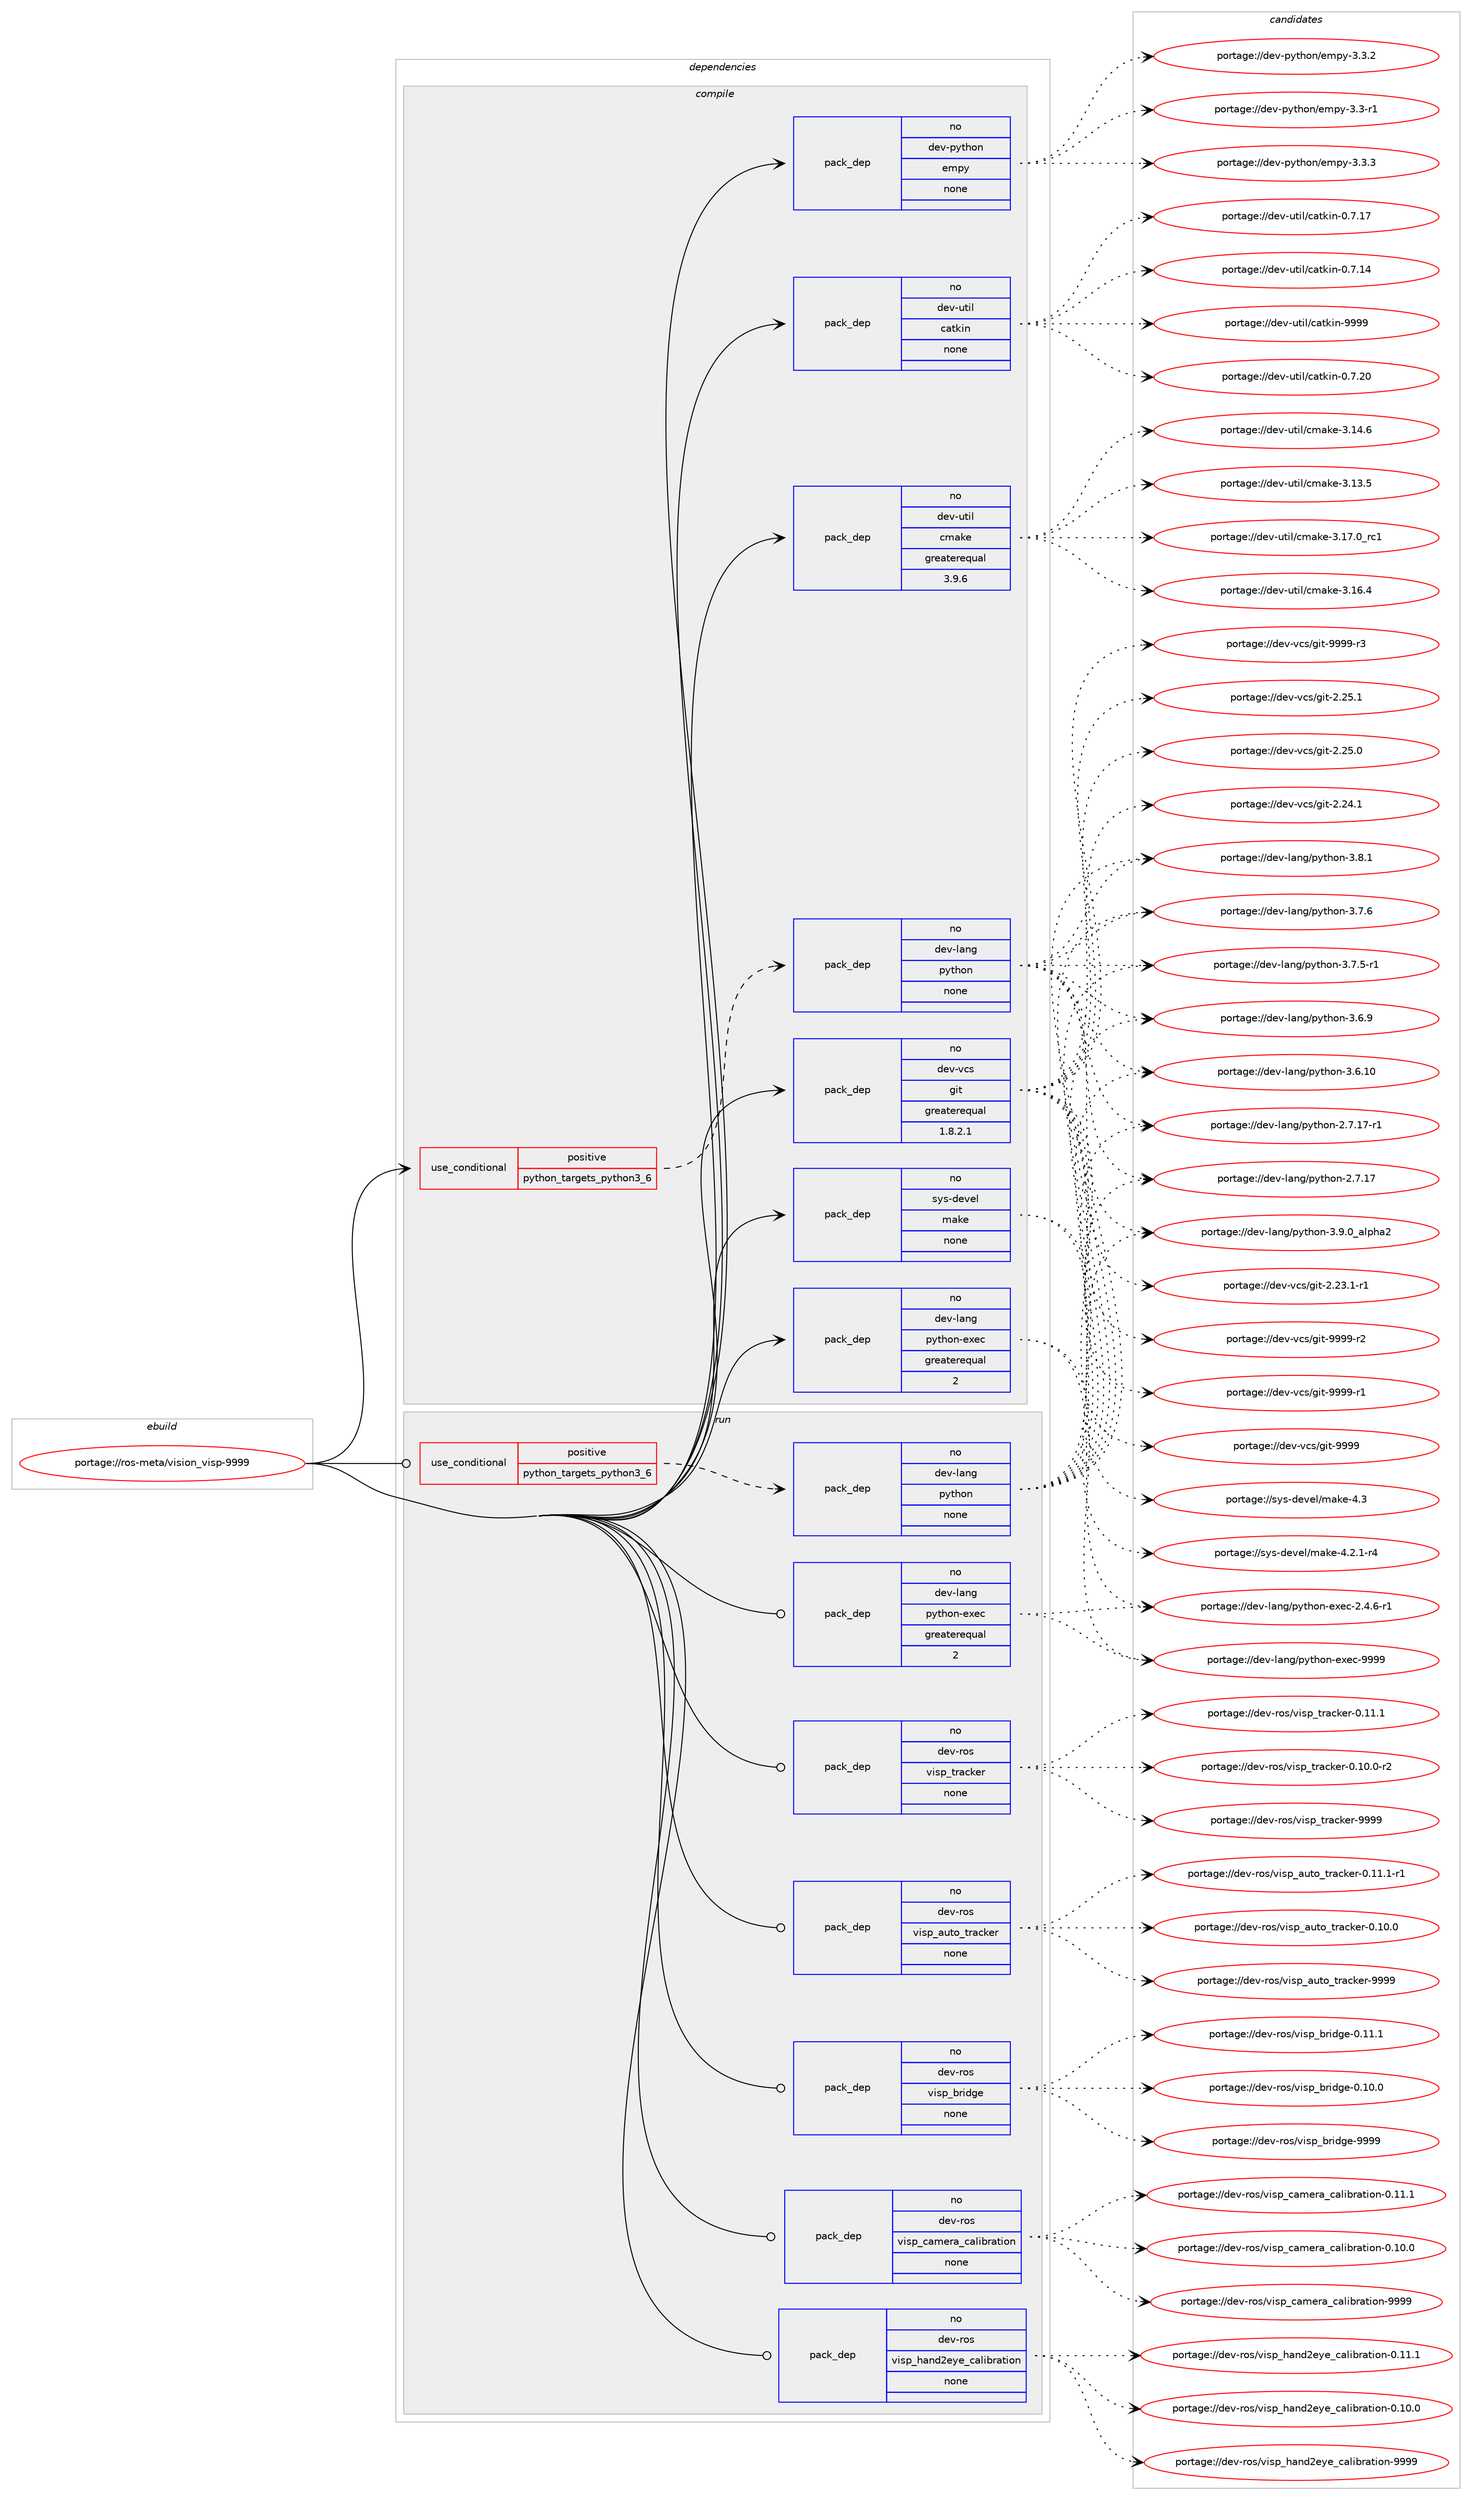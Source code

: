 digraph prolog {

# *************
# Graph options
# *************

newrank=true;
concentrate=true;
compound=true;
graph [rankdir=LR,fontname=Helvetica,fontsize=10,ranksep=1.5];#, ranksep=2.5, nodesep=0.2];
edge  [arrowhead=vee];
node  [fontname=Helvetica,fontsize=10];

# **********
# The ebuild
# **********

subgraph cluster_leftcol {
color=gray;
rank=same;
label=<<i>ebuild</i>>;
id [label="portage://ros-meta/vision_visp-9999", color=red, width=4, href="../ros-meta/vision_visp-9999.svg"];
}

# ****************
# The dependencies
# ****************

subgraph cluster_midcol {
color=gray;
label=<<i>dependencies</i>>;
subgraph cluster_compile {
fillcolor="#eeeeee";
style=filled;
label=<<i>compile</i>>;
subgraph cond12867 {
dependency62748 [label=<<TABLE BORDER="0" CELLBORDER="1" CELLSPACING="0" CELLPADDING="4"><TR><TD ROWSPAN="3" CELLPADDING="10">use_conditional</TD></TR><TR><TD>positive</TD></TR><TR><TD>python_targets_python3_6</TD></TR></TABLE>>, shape=none, color=red];
subgraph pack48535 {
dependency62749 [label=<<TABLE BORDER="0" CELLBORDER="1" CELLSPACING="0" CELLPADDING="4" WIDTH="220"><TR><TD ROWSPAN="6" CELLPADDING="30">pack_dep</TD></TR><TR><TD WIDTH="110">no</TD></TR><TR><TD>dev-lang</TD></TR><TR><TD>python</TD></TR><TR><TD>none</TD></TR><TR><TD></TD></TR></TABLE>>, shape=none, color=blue];
}
dependency62748:e -> dependency62749:w [weight=20,style="dashed",arrowhead="vee"];
}
id:e -> dependency62748:w [weight=20,style="solid",arrowhead="vee"];
subgraph pack48536 {
dependency62750 [label=<<TABLE BORDER="0" CELLBORDER="1" CELLSPACING="0" CELLPADDING="4" WIDTH="220"><TR><TD ROWSPAN="6" CELLPADDING="30">pack_dep</TD></TR><TR><TD WIDTH="110">no</TD></TR><TR><TD>dev-lang</TD></TR><TR><TD>python-exec</TD></TR><TR><TD>greaterequal</TD></TR><TR><TD>2</TD></TR></TABLE>>, shape=none, color=blue];
}
id:e -> dependency62750:w [weight=20,style="solid",arrowhead="vee"];
subgraph pack48537 {
dependency62751 [label=<<TABLE BORDER="0" CELLBORDER="1" CELLSPACING="0" CELLPADDING="4" WIDTH="220"><TR><TD ROWSPAN="6" CELLPADDING="30">pack_dep</TD></TR><TR><TD WIDTH="110">no</TD></TR><TR><TD>dev-python</TD></TR><TR><TD>empy</TD></TR><TR><TD>none</TD></TR><TR><TD></TD></TR></TABLE>>, shape=none, color=blue];
}
id:e -> dependency62751:w [weight=20,style="solid",arrowhead="vee"];
subgraph pack48538 {
dependency62752 [label=<<TABLE BORDER="0" CELLBORDER="1" CELLSPACING="0" CELLPADDING="4" WIDTH="220"><TR><TD ROWSPAN="6" CELLPADDING="30">pack_dep</TD></TR><TR><TD WIDTH="110">no</TD></TR><TR><TD>dev-util</TD></TR><TR><TD>catkin</TD></TR><TR><TD>none</TD></TR><TR><TD></TD></TR></TABLE>>, shape=none, color=blue];
}
id:e -> dependency62752:w [weight=20,style="solid",arrowhead="vee"];
subgraph pack48539 {
dependency62753 [label=<<TABLE BORDER="0" CELLBORDER="1" CELLSPACING="0" CELLPADDING="4" WIDTH="220"><TR><TD ROWSPAN="6" CELLPADDING="30">pack_dep</TD></TR><TR><TD WIDTH="110">no</TD></TR><TR><TD>dev-util</TD></TR><TR><TD>cmake</TD></TR><TR><TD>greaterequal</TD></TR><TR><TD>3.9.6</TD></TR></TABLE>>, shape=none, color=blue];
}
id:e -> dependency62753:w [weight=20,style="solid",arrowhead="vee"];
subgraph pack48540 {
dependency62754 [label=<<TABLE BORDER="0" CELLBORDER="1" CELLSPACING="0" CELLPADDING="4" WIDTH="220"><TR><TD ROWSPAN="6" CELLPADDING="30">pack_dep</TD></TR><TR><TD WIDTH="110">no</TD></TR><TR><TD>dev-vcs</TD></TR><TR><TD>git</TD></TR><TR><TD>greaterequal</TD></TR><TR><TD>1.8.2.1</TD></TR></TABLE>>, shape=none, color=blue];
}
id:e -> dependency62754:w [weight=20,style="solid",arrowhead="vee"];
subgraph pack48541 {
dependency62755 [label=<<TABLE BORDER="0" CELLBORDER="1" CELLSPACING="0" CELLPADDING="4" WIDTH="220"><TR><TD ROWSPAN="6" CELLPADDING="30">pack_dep</TD></TR><TR><TD WIDTH="110">no</TD></TR><TR><TD>sys-devel</TD></TR><TR><TD>make</TD></TR><TR><TD>none</TD></TR><TR><TD></TD></TR></TABLE>>, shape=none, color=blue];
}
id:e -> dependency62755:w [weight=20,style="solid",arrowhead="vee"];
}
subgraph cluster_compileandrun {
fillcolor="#eeeeee";
style=filled;
label=<<i>compile and run</i>>;
}
subgraph cluster_run {
fillcolor="#eeeeee";
style=filled;
label=<<i>run</i>>;
subgraph cond12868 {
dependency62756 [label=<<TABLE BORDER="0" CELLBORDER="1" CELLSPACING="0" CELLPADDING="4"><TR><TD ROWSPAN="3" CELLPADDING="10">use_conditional</TD></TR><TR><TD>positive</TD></TR><TR><TD>python_targets_python3_6</TD></TR></TABLE>>, shape=none, color=red];
subgraph pack48542 {
dependency62757 [label=<<TABLE BORDER="0" CELLBORDER="1" CELLSPACING="0" CELLPADDING="4" WIDTH="220"><TR><TD ROWSPAN="6" CELLPADDING="30">pack_dep</TD></TR><TR><TD WIDTH="110">no</TD></TR><TR><TD>dev-lang</TD></TR><TR><TD>python</TD></TR><TR><TD>none</TD></TR><TR><TD></TD></TR></TABLE>>, shape=none, color=blue];
}
dependency62756:e -> dependency62757:w [weight=20,style="dashed",arrowhead="vee"];
}
id:e -> dependency62756:w [weight=20,style="solid",arrowhead="odot"];
subgraph pack48543 {
dependency62758 [label=<<TABLE BORDER="0" CELLBORDER="1" CELLSPACING="0" CELLPADDING="4" WIDTH="220"><TR><TD ROWSPAN="6" CELLPADDING="30">pack_dep</TD></TR><TR><TD WIDTH="110">no</TD></TR><TR><TD>dev-lang</TD></TR><TR><TD>python-exec</TD></TR><TR><TD>greaterequal</TD></TR><TR><TD>2</TD></TR></TABLE>>, shape=none, color=blue];
}
id:e -> dependency62758:w [weight=20,style="solid",arrowhead="odot"];
subgraph pack48544 {
dependency62759 [label=<<TABLE BORDER="0" CELLBORDER="1" CELLSPACING="0" CELLPADDING="4" WIDTH="220"><TR><TD ROWSPAN="6" CELLPADDING="30">pack_dep</TD></TR><TR><TD WIDTH="110">no</TD></TR><TR><TD>dev-ros</TD></TR><TR><TD>visp_auto_tracker</TD></TR><TR><TD>none</TD></TR><TR><TD></TD></TR></TABLE>>, shape=none, color=blue];
}
id:e -> dependency62759:w [weight=20,style="solid",arrowhead="odot"];
subgraph pack48545 {
dependency62760 [label=<<TABLE BORDER="0" CELLBORDER="1" CELLSPACING="0" CELLPADDING="4" WIDTH="220"><TR><TD ROWSPAN="6" CELLPADDING="30">pack_dep</TD></TR><TR><TD WIDTH="110">no</TD></TR><TR><TD>dev-ros</TD></TR><TR><TD>visp_bridge</TD></TR><TR><TD>none</TD></TR><TR><TD></TD></TR></TABLE>>, shape=none, color=blue];
}
id:e -> dependency62760:w [weight=20,style="solid",arrowhead="odot"];
subgraph pack48546 {
dependency62761 [label=<<TABLE BORDER="0" CELLBORDER="1" CELLSPACING="0" CELLPADDING="4" WIDTH="220"><TR><TD ROWSPAN="6" CELLPADDING="30">pack_dep</TD></TR><TR><TD WIDTH="110">no</TD></TR><TR><TD>dev-ros</TD></TR><TR><TD>visp_camera_calibration</TD></TR><TR><TD>none</TD></TR><TR><TD></TD></TR></TABLE>>, shape=none, color=blue];
}
id:e -> dependency62761:w [weight=20,style="solid",arrowhead="odot"];
subgraph pack48547 {
dependency62762 [label=<<TABLE BORDER="0" CELLBORDER="1" CELLSPACING="0" CELLPADDING="4" WIDTH="220"><TR><TD ROWSPAN="6" CELLPADDING="30">pack_dep</TD></TR><TR><TD WIDTH="110">no</TD></TR><TR><TD>dev-ros</TD></TR><TR><TD>visp_hand2eye_calibration</TD></TR><TR><TD>none</TD></TR><TR><TD></TD></TR></TABLE>>, shape=none, color=blue];
}
id:e -> dependency62762:w [weight=20,style="solid",arrowhead="odot"];
subgraph pack48548 {
dependency62763 [label=<<TABLE BORDER="0" CELLBORDER="1" CELLSPACING="0" CELLPADDING="4" WIDTH="220"><TR><TD ROWSPAN="6" CELLPADDING="30">pack_dep</TD></TR><TR><TD WIDTH="110">no</TD></TR><TR><TD>dev-ros</TD></TR><TR><TD>visp_tracker</TD></TR><TR><TD>none</TD></TR><TR><TD></TD></TR></TABLE>>, shape=none, color=blue];
}
id:e -> dependency62763:w [weight=20,style="solid",arrowhead="odot"];
}
}

# **************
# The candidates
# **************

subgraph cluster_choices {
rank=same;
color=gray;
label=<<i>candidates</i>>;

subgraph choice48535 {
color=black;
nodesep=1;
choice10010111845108971101034711212111610411111045514657464895971081121049750 [label="portage://dev-lang/python-3.9.0_alpha2", color=red, width=4,href="../dev-lang/python-3.9.0_alpha2.svg"];
choice100101118451089711010347112121116104111110455146564649 [label="portage://dev-lang/python-3.8.1", color=red, width=4,href="../dev-lang/python-3.8.1.svg"];
choice100101118451089711010347112121116104111110455146554654 [label="portage://dev-lang/python-3.7.6", color=red, width=4,href="../dev-lang/python-3.7.6.svg"];
choice1001011184510897110103471121211161041111104551465546534511449 [label="portage://dev-lang/python-3.7.5-r1", color=red, width=4,href="../dev-lang/python-3.7.5-r1.svg"];
choice100101118451089711010347112121116104111110455146544657 [label="portage://dev-lang/python-3.6.9", color=red, width=4,href="../dev-lang/python-3.6.9.svg"];
choice10010111845108971101034711212111610411111045514654464948 [label="portage://dev-lang/python-3.6.10", color=red, width=4,href="../dev-lang/python-3.6.10.svg"];
choice100101118451089711010347112121116104111110455046554649554511449 [label="portage://dev-lang/python-2.7.17-r1", color=red, width=4,href="../dev-lang/python-2.7.17-r1.svg"];
choice10010111845108971101034711212111610411111045504655464955 [label="portage://dev-lang/python-2.7.17", color=red, width=4,href="../dev-lang/python-2.7.17.svg"];
dependency62749:e -> choice10010111845108971101034711212111610411111045514657464895971081121049750:w [style=dotted,weight="100"];
dependency62749:e -> choice100101118451089711010347112121116104111110455146564649:w [style=dotted,weight="100"];
dependency62749:e -> choice100101118451089711010347112121116104111110455146554654:w [style=dotted,weight="100"];
dependency62749:e -> choice1001011184510897110103471121211161041111104551465546534511449:w [style=dotted,weight="100"];
dependency62749:e -> choice100101118451089711010347112121116104111110455146544657:w [style=dotted,weight="100"];
dependency62749:e -> choice10010111845108971101034711212111610411111045514654464948:w [style=dotted,weight="100"];
dependency62749:e -> choice100101118451089711010347112121116104111110455046554649554511449:w [style=dotted,weight="100"];
dependency62749:e -> choice10010111845108971101034711212111610411111045504655464955:w [style=dotted,weight="100"];
}
subgraph choice48536 {
color=black;
nodesep=1;
choice10010111845108971101034711212111610411111045101120101994557575757 [label="portage://dev-lang/python-exec-9999", color=red, width=4,href="../dev-lang/python-exec-9999.svg"];
choice10010111845108971101034711212111610411111045101120101994550465246544511449 [label="portage://dev-lang/python-exec-2.4.6-r1", color=red, width=4,href="../dev-lang/python-exec-2.4.6-r1.svg"];
dependency62750:e -> choice10010111845108971101034711212111610411111045101120101994557575757:w [style=dotted,weight="100"];
dependency62750:e -> choice10010111845108971101034711212111610411111045101120101994550465246544511449:w [style=dotted,weight="100"];
}
subgraph choice48537 {
color=black;
nodesep=1;
choice1001011184511212111610411111047101109112121455146514651 [label="portage://dev-python/empy-3.3.3", color=red, width=4,href="../dev-python/empy-3.3.3.svg"];
choice1001011184511212111610411111047101109112121455146514650 [label="portage://dev-python/empy-3.3.2", color=red, width=4,href="../dev-python/empy-3.3.2.svg"];
choice1001011184511212111610411111047101109112121455146514511449 [label="portage://dev-python/empy-3.3-r1", color=red, width=4,href="../dev-python/empy-3.3-r1.svg"];
dependency62751:e -> choice1001011184511212111610411111047101109112121455146514651:w [style=dotted,weight="100"];
dependency62751:e -> choice1001011184511212111610411111047101109112121455146514650:w [style=dotted,weight="100"];
dependency62751:e -> choice1001011184511212111610411111047101109112121455146514511449:w [style=dotted,weight="100"];
}
subgraph choice48538 {
color=black;
nodesep=1;
choice100101118451171161051084799971161071051104557575757 [label="portage://dev-util/catkin-9999", color=red, width=4,href="../dev-util/catkin-9999.svg"];
choice1001011184511711610510847999711610710511045484655465048 [label="portage://dev-util/catkin-0.7.20", color=red, width=4,href="../dev-util/catkin-0.7.20.svg"];
choice1001011184511711610510847999711610710511045484655464955 [label="portage://dev-util/catkin-0.7.17", color=red, width=4,href="../dev-util/catkin-0.7.17.svg"];
choice1001011184511711610510847999711610710511045484655464952 [label="portage://dev-util/catkin-0.7.14", color=red, width=4,href="../dev-util/catkin-0.7.14.svg"];
dependency62752:e -> choice100101118451171161051084799971161071051104557575757:w [style=dotted,weight="100"];
dependency62752:e -> choice1001011184511711610510847999711610710511045484655465048:w [style=dotted,weight="100"];
dependency62752:e -> choice1001011184511711610510847999711610710511045484655464955:w [style=dotted,weight="100"];
dependency62752:e -> choice1001011184511711610510847999711610710511045484655464952:w [style=dotted,weight="100"];
}
subgraph choice48539 {
color=black;
nodesep=1;
choice1001011184511711610510847991099710710145514649554648951149949 [label="portage://dev-util/cmake-3.17.0_rc1", color=red, width=4,href="../dev-util/cmake-3.17.0_rc1.svg"];
choice1001011184511711610510847991099710710145514649544652 [label="portage://dev-util/cmake-3.16.4", color=red, width=4,href="../dev-util/cmake-3.16.4.svg"];
choice1001011184511711610510847991099710710145514649524654 [label="portage://dev-util/cmake-3.14.6", color=red, width=4,href="../dev-util/cmake-3.14.6.svg"];
choice1001011184511711610510847991099710710145514649514653 [label="portage://dev-util/cmake-3.13.5", color=red, width=4,href="../dev-util/cmake-3.13.5.svg"];
dependency62753:e -> choice1001011184511711610510847991099710710145514649554648951149949:w [style=dotted,weight="100"];
dependency62753:e -> choice1001011184511711610510847991099710710145514649544652:w [style=dotted,weight="100"];
dependency62753:e -> choice1001011184511711610510847991099710710145514649524654:w [style=dotted,weight="100"];
dependency62753:e -> choice1001011184511711610510847991099710710145514649514653:w [style=dotted,weight="100"];
}
subgraph choice48540 {
color=black;
nodesep=1;
choice10010111845118991154710310511645575757574511451 [label="portage://dev-vcs/git-9999-r3", color=red, width=4,href="../dev-vcs/git-9999-r3.svg"];
choice10010111845118991154710310511645575757574511450 [label="portage://dev-vcs/git-9999-r2", color=red, width=4,href="../dev-vcs/git-9999-r2.svg"];
choice10010111845118991154710310511645575757574511449 [label="portage://dev-vcs/git-9999-r1", color=red, width=4,href="../dev-vcs/git-9999-r1.svg"];
choice1001011184511899115471031051164557575757 [label="portage://dev-vcs/git-9999", color=red, width=4,href="../dev-vcs/git-9999.svg"];
choice10010111845118991154710310511645504650534649 [label="portage://dev-vcs/git-2.25.1", color=red, width=4,href="../dev-vcs/git-2.25.1.svg"];
choice10010111845118991154710310511645504650534648 [label="portage://dev-vcs/git-2.25.0", color=red, width=4,href="../dev-vcs/git-2.25.0.svg"];
choice10010111845118991154710310511645504650524649 [label="portage://dev-vcs/git-2.24.1", color=red, width=4,href="../dev-vcs/git-2.24.1.svg"];
choice100101118451189911547103105116455046505146494511449 [label="portage://dev-vcs/git-2.23.1-r1", color=red, width=4,href="../dev-vcs/git-2.23.1-r1.svg"];
dependency62754:e -> choice10010111845118991154710310511645575757574511451:w [style=dotted,weight="100"];
dependency62754:e -> choice10010111845118991154710310511645575757574511450:w [style=dotted,weight="100"];
dependency62754:e -> choice10010111845118991154710310511645575757574511449:w [style=dotted,weight="100"];
dependency62754:e -> choice1001011184511899115471031051164557575757:w [style=dotted,weight="100"];
dependency62754:e -> choice10010111845118991154710310511645504650534649:w [style=dotted,weight="100"];
dependency62754:e -> choice10010111845118991154710310511645504650534648:w [style=dotted,weight="100"];
dependency62754:e -> choice10010111845118991154710310511645504650524649:w [style=dotted,weight="100"];
dependency62754:e -> choice100101118451189911547103105116455046505146494511449:w [style=dotted,weight="100"];
}
subgraph choice48541 {
color=black;
nodesep=1;
choice11512111545100101118101108471099710710145524651 [label="portage://sys-devel/make-4.3", color=red, width=4,href="../sys-devel/make-4.3.svg"];
choice1151211154510010111810110847109971071014552465046494511452 [label="portage://sys-devel/make-4.2.1-r4", color=red, width=4,href="../sys-devel/make-4.2.1-r4.svg"];
dependency62755:e -> choice11512111545100101118101108471099710710145524651:w [style=dotted,weight="100"];
dependency62755:e -> choice1151211154510010111810110847109971071014552465046494511452:w [style=dotted,weight="100"];
}
subgraph choice48542 {
color=black;
nodesep=1;
choice10010111845108971101034711212111610411111045514657464895971081121049750 [label="portage://dev-lang/python-3.9.0_alpha2", color=red, width=4,href="../dev-lang/python-3.9.0_alpha2.svg"];
choice100101118451089711010347112121116104111110455146564649 [label="portage://dev-lang/python-3.8.1", color=red, width=4,href="../dev-lang/python-3.8.1.svg"];
choice100101118451089711010347112121116104111110455146554654 [label="portage://dev-lang/python-3.7.6", color=red, width=4,href="../dev-lang/python-3.7.6.svg"];
choice1001011184510897110103471121211161041111104551465546534511449 [label="portage://dev-lang/python-3.7.5-r1", color=red, width=4,href="../dev-lang/python-3.7.5-r1.svg"];
choice100101118451089711010347112121116104111110455146544657 [label="portage://dev-lang/python-3.6.9", color=red, width=4,href="../dev-lang/python-3.6.9.svg"];
choice10010111845108971101034711212111610411111045514654464948 [label="portage://dev-lang/python-3.6.10", color=red, width=4,href="../dev-lang/python-3.6.10.svg"];
choice100101118451089711010347112121116104111110455046554649554511449 [label="portage://dev-lang/python-2.7.17-r1", color=red, width=4,href="../dev-lang/python-2.7.17-r1.svg"];
choice10010111845108971101034711212111610411111045504655464955 [label="portage://dev-lang/python-2.7.17", color=red, width=4,href="../dev-lang/python-2.7.17.svg"];
dependency62757:e -> choice10010111845108971101034711212111610411111045514657464895971081121049750:w [style=dotted,weight="100"];
dependency62757:e -> choice100101118451089711010347112121116104111110455146564649:w [style=dotted,weight="100"];
dependency62757:e -> choice100101118451089711010347112121116104111110455146554654:w [style=dotted,weight="100"];
dependency62757:e -> choice1001011184510897110103471121211161041111104551465546534511449:w [style=dotted,weight="100"];
dependency62757:e -> choice100101118451089711010347112121116104111110455146544657:w [style=dotted,weight="100"];
dependency62757:e -> choice10010111845108971101034711212111610411111045514654464948:w [style=dotted,weight="100"];
dependency62757:e -> choice100101118451089711010347112121116104111110455046554649554511449:w [style=dotted,weight="100"];
dependency62757:e -> choice10010111845108971101034711212111610411111045504655464955:w [style=dotted,weight="100"];
}
subgraph choice48543 {
color=black;
nodesep=1;
choice10010111845108971101034711212111610411111045101120101994557575757 [label="portage://dev-lang/python-exec-9999", color=red, width=4,href="../dev-lang/python-exec-9999.svg"];
choice10010111845108971101034711212111610411111045101120101994550465246544511449 [label="portage://dev-lang/python-exec-2.4.6-r1", color=red, width=4,href="../dev-lang/python-exec-2.4.6-r1.svg"];
dependency62758:e -> choice10010111845108971101034711212111610411111045101120101994557575757:w [style=dotted,weight="100"];
dependency62758:e -> choice10010111845108971101034711212111610411111045101120101994550465246544511449:w [style=dotted,weight="100"];
}
subgraph choice48544 {
color=black;
nodesep=1;
choice100101118451141111154711810511511295971171161119511611497991071011144557575757 [label="portage://dev-ros/visp_auto_tracker-9999", color=red, width=4,href="../dev-ros/visp_auto_tracker-9999.svg"];
choice10010111845114111115471181051151129597117116111951161149799107101114454846494946494511449 [label="portage://dev-ros/visp_auto_tracker-0.11.1-r1", color=red, width=4,href="../dev-ros/visp_auto_tracker-0.11.1-r1.svg"];
choice1001011184511411111547118105115112959711711611195116114979910710111445484649484648 [label="portage://dev-ros/visp_auto_tracker-0.10.0", color=red, width=4,href="../dev-ros/visp_auto_tracker-0.10.0.svg"];
dependency62759:e -> choice100101118451141111154711810511511295971171161119511611497991071011144557575757:w [style=dotted,weight="100"];
dependency62759:e -> choice10010111845114111115471181051151129597117116111951161149799107101114454846494946494511449:w [style=dotted,weight="100"];
dependency62759:e -> choice1001011184511411111547118105115112959711711611195116114979910710111445484649484648:w [style=dotted,weight="100"];
}
subgraph choice48545 {
color=black;
nodesep=1;
choice100101118451141111154711810511511295981141051001031014557575757 [label="portage://dev-ros/visp_bridge-9999", color=red, width=4,href="../dev-ros/visp_bridge-9999.svg"];
choice1001011184511411111547118105115112959811410510010310145484649494649 [label="portage://dev-ros/visp_bridge-0.11.1", color=red, width=4,href="../dev-ros/visp_bridge-0.11.1.svg"];
choice1001011184511411111547118105115112959811410510010310145484649484648 [label="portage://dev-ros/visp_bridge-0.10.0", color=red, width=4,href="../dev-ros/visp_bridge-0.10.0.svg"];
dependency62760:e -> choice100101118451141111154711810511511295981141051001031014557575757:w [style=dotted,weight="100"];
dependency62760:e -> choice1001011184511411111547118105115112959811410510010310145484649494649:w [style=dotted,weight="100"];
dependency62760:e -> choice1001011184511411111547118105115112959811410510010310145484649484648:w [style=dotted,weight="100"];
}
subgraph choice48546 {
color=black;
nodesep=1;
choice10010111845114111115471181051151129599971091011149795999710810598114971161051111104557575757 [label="portage://dev-ros/visp_camera_calibration-9999", color=red, width=4,href="../dev-ros/visp_camera_calibration-9999.svg"];
choice100101118451141111154711810511511295999710910111497959997108105981149711610511111045484649494649 [label="portage://dev-ros/visp_camera_calibration-0.11.1", color=red, width=4,href="../dev-ros/visp_camera_calibration-0.11.1.svg"];
choice100101118451141111154711810511511295999710910111497959997108105981149711610511111045484649484648 [label="portage://dev-ros/visp_camera_calibration-0.10.0", color=red, width=4,href="../dev-ros/visp_camera_calibration-0.10.0.svg"];
dependency62761:e -> choice10010111845114111115471181051151129599971091011149795999710810598114971161051111104557575757:w [style=dotted,weight="100"];
dependency62761:e -> choice100101118451141111154711810511511295999710910111497959997108105981149711610511111045484649494649:w [style=dotted,weight="100"];
dependency62761:e -> choice100101118451141111154711810511511295999710910111497959997108105981149711610511111045484649484648:w [style=dotted,weight="100"];
}
subgraph choice48547 {
color=black;
nodesep=1;
choice100101118451141111154711810511511295104971101005010112110195999710810598114971161051111104557575757 [label="portage://dev-ros/visp_hand2eye_calibration-9999", color=red, width=4,href="../dev-ros/visp_hand2eye_calibration-9999.svg"];
choice1001011184511411111547118105115112951049711010050101121101959997108105981149711610511111045484649494649 [label="portage://dev-ros/visp_hand2eye_calibration-0.11.1", color=red, width=4,href="../dev-ros/visp_hand2eye_calibration-0.11.1.svg"];
choice1001011184511411111547118105115112951049711010050101121101959997108105981149711610511111045484649484648 [label="portage://dev-ros/visp_hand2eye_calibration-0.10.0", color=red, width=4,href="../dev-ros/visp_hand2eye_calibration-0.10.0.svg"];
dependency62762:e -> choice100101118451141111154711810511511295104971101005010112110195999710810598114971161051111104557575757:w [style=dotted,weight="100"];
dependency62762:e -> choice1001011184511411111547118105115112951049711010050101121101959997108105981149711610511111045484649494649:w [style=dotted,weight="100"];
dependency62762:e -> choice1001011184511411111547118105115112951049711010050101121101959997108105981149711610511111045484649484648:w [style=dotted,weight="100"];
}
subgraph choice48548 {
color=black;
nodesep=1;
choice10010111845114111115471181051151129511611497991071011144557575757 [label="portage://dev-ros/visp_tracker-9999", color=red, width=4,href="../dev-ros/visp_tracker-9999.svg"];
choice100101118451141111154711810511511295116114979910710111445484649494649 [label="portage://dev-ros/visp_tracker-0.11.1", color=red, width=4,href="../dev-ros/visp_tracker-0.11.1.svg"];
choice1001011184511411111547118105115112951161149799107101114454846494846484511450 [label="portage://dev-ros/visp_tracker-0.10.0-r2", color=red, width=4,href="../dev-ros/visp_tracker-0.10.0-r2.svg"];
dependency62763:e -> choice10010111845114111115471181051151129511611497991071011144557575757:w [style=dotted,weight="100"];
dependency62763:e -> choice100101118451141111154711810511511295116114979910710111445484649494649:w [style=dotted,weight="100"];
dependency62763:e -> choice1001011184511411111547118105115112951161149799107101114454846494846484511450:w [style=dotted,weight="100"];
}
}

}
